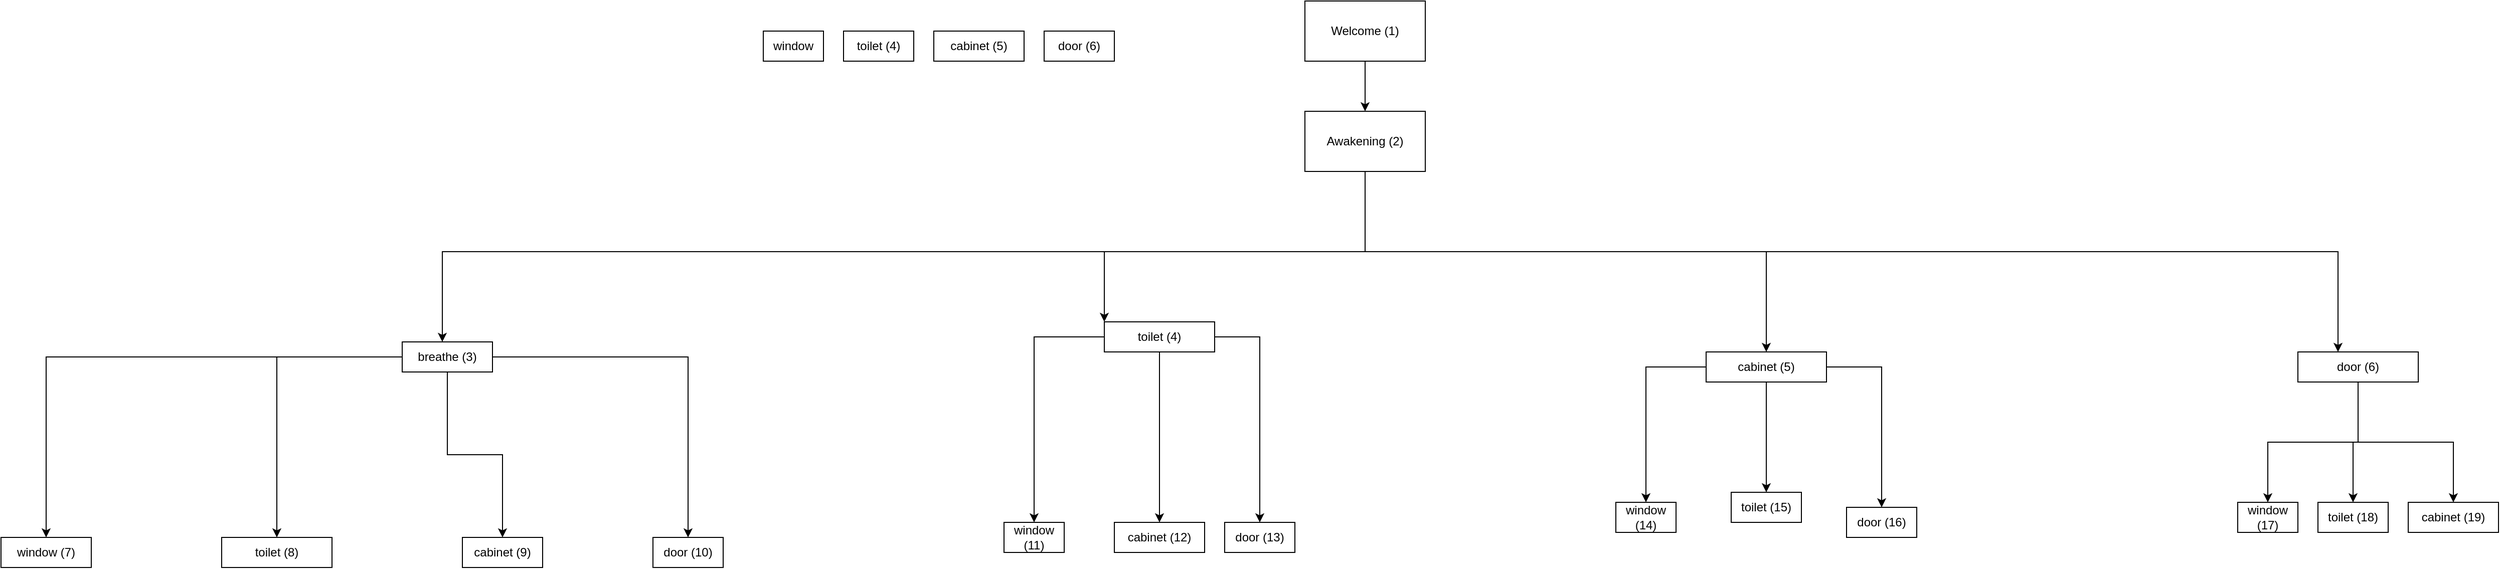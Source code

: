 <mxfile version="20.8.5" type="github">
  <diagram id="0DH3T3HT9MEGjzves2Dj" name="Page-1">
    <mxGraphModel dx="3221" dy="598" grid="1" gridSize="10" guides="1" tooltips="1" connect="1" arrows="1" fold="1" page="1" pageScale="1" pageWidth="827" pageHeight="1169" math="0" shadow="0">
      <root>
        <mxCell id="0" />
        <mxCell id="1" parent="0" />
        <mxCell id="7w73uh7pz82JfWq3_6is-2" style="edgeStyle=orthogonalEdgeStyle;rounded=0;orthogonalLoop=1;jettySize=auto;html=1;" parent="1" source="7w73uh7pz82JfWq3_6is-1" target="7w73uh7pz82JfWq3_6is-3" edge="1">
          <mxGeometry relative="1" as="geometry">
            <mxPoint x="400" y="150" as="targetPoint" />
          </mxGeometry>
        </mxCell>
        <mxCell id="7w73uh7pz82JfWq3_6is-1" value="Welcome (1)" style="rounded=0;whiteSpace=wrap;html=1;" parent="1" vertex="1">
          <mxGeometry x="340" y="20" width="120" height="60" as="geometry" />
        </mxCell>
        <mxCell id="7w73uh7pz82JfWq3_6is-11" value="" style="edgeStyle=orthogonalEdgeStyle;rounded=0;orthogonalLoop=1;jettySize=auto;html=1;" parent="1" source="7w73uh7pz82JfWq3_6is-3" target="7w73uh7pz82JfWq3_6is-10" edge="1">
          <mxGeometry relative="1" as="geometry">
            <Array as="points">
              <mxPoint x="400" y="270" />
              <mxPoint x="-520" y="270" />
            </Array>
          </mxGeometry>
        </mxCell>
        <mxCell id="7w73uh7pz82JfWq3_6is-13" value="" style="edgeStyle=orthogonalEdgeStyle;rounded=0;orthogonalLoop=1;jettySize=auto;html=1;" parent="1" source="7w73uh7pz82JfWq3_6is-3" target="7w73uh7pz82JfWq3_6is-12" edge="1">
          <mxGeometry relative="1" as="geometry">
            <Array as="points">
              <mxPoint x="400" y="270" />
              <mxPoint x="140" y="270" />
            </Array>
          </mxGeometry>
        </mxCell>
        <mxCell id="7w73uh7pz82JfWq3_6is-16" style="edgeStyle=orthogonalEdgeStyle;rounded=0;orthogonalLoop=1;jettySize=auto;html=1;" parent="1" source="7w73uh7pz82JfWq3_6is-3" target="7w73uh7pz82JfWq3_6is-15" edge="1">
          <mxGeometry relative="1" as="geometry">
            <mxPoint x="500" y="220" as="sourcePoint" />
            <Array as="points">
              <mxPoint x="400" y="270" />
              <mxPoint x="800" y="270" />
            </Array>
          </mxGeometry>
        </mxCell>
        <mxCell id="7w73uh7pz82JfWq3_6is-18" style="edgeStyle=orthogonalEdgeStyle;rounded=0;orthogonalLoop=1;jettySize=auto;html=1;" parent="1" source="7w73uh7pz82JfWq3_6is-3" target="7w73uh7pz82JfWq3_6is-17" edge="1">
          <mxGeometry relative="1" as="geometry">
            <mxPoint x="700" y="240" as="targetPoint" />
            <Array as="points">
              <mxPoint x="400" y="270" />
              <mxPoint x="1370" y="270" />
            </Array>
          </mxGeometry>
        </mxCell>
        <mxCell id="7w73uh7pz82JfWq3_6is-3" value="Awakening (2)" style="rounded=0;whiteSpace=wrap;html=1;" parent="1" vertex="1">
          <mxGeometry x="340" y="130" width="120" height="60" as="geometry" />
        </mxCell>
        <mxCell id="7iLDofzupHCWeBJ56FgA-15" style="edgeStyle=orthogonalEdgeStyle;rounded=0;orthogonalLoop=1;jettySize=auto;html=1;" edge="1" parent="1" source="7w73uh7pz82JfWq3_6is-10" target="7iLDofzupHCWeBJ56FgA-1">
          <mxGeometry relative="1" as="geometry" />
        </mxCell>
        <mxCell id="7iLDofzupHCWeBJ56FgA-16" style="edgeStyle=orthogonalEdgeStyle;rounded=0;orthogonalLoop=1;jettySize=auto;html=1;" edge="1" parent="1" source="7w73uh7pz82JfWq3_6is-10" target="7iLDofzupHCWeBJ56FgA-2">
          <mxGeometry relative="1" as="geometry" />
        </mxCell>
        <mxCell id="7iLDofzupHCWeBJ56FgA-17" style="edgeStyle=orthogonalEdgeStyle;rounded=0;orthogonalLoop=1;jettySize=auto;html=1;" edge="1" parent="1" source="7w73uh7pz82JfWq3_6is-10" target="7iLDofzupHCWeBJ56FgA-3">
          <mxGeometry relative="1" as="geometry" />
        </mxCell>
        <mxCell id="7iLDofzupHCWeBJ56FgA-18" style="edgeStyle=orthogonalEdgeStyle;rounded=0;orthogonalLoop=1;jettySize=auto;html=1;" edge="1" parent="1" source="7w73uh7pz82JfWq3_6is-10" target="7iLDofzupHCWeBJ56FgA-4">
          <mxGeometry relative="1" as="geometry" />
        </mxCell>
        <mxCell id="7w73uh7pz82JfWq3_6is-10" value="breathe (3)" style="rounded=0;whiteSpace=wrap;html=1;" parent="1" vertex="1">
          <mxGeometry x="-560" y="360" width="90" height="30" as="geometry" />
        </mxCell>
        <mxCell id="7iLDofzupHCWeBJ56FgA-41" style="edgeStyle=orthogonalEdgeStyle;rounded=0;orthogonalLoop=1;jettySize=auto;html=1;" edge="1" parent="1" source="7w73uh7pz82JfWq3_6is-12" target="7iLDofzupHCWeBJ56FgA-28">
          <mxGeometry relative="1" as="geometry" />
        </mxCell>
        <mxCell id="7iLDofzupHCWeBJ56FgA-42" style="edgeStyle=orthogonalEdgeStyle;rounded=0;orthogonalLoop=1;jettySize=auto;html=1;" edge="1" parent="1" source="7w73uh7pz82JfWq3_6is-12" target="7iLDofzupHCWeBJ56FgA-30">
          <mxGeometry relative="1" as="geometry" />
        </mxCell>
        <mxCell id="7iLDofzupHCWeBJ56FgA-43" style="edgeStyle=orthogonalEdgeStyle;rounded=0;orthogonalLoop=1;jettySize=auto;html=1;" edge="1" parent="1" source="7w73uh7pz82JfWq3_6is-12" target="7iLDofzupHCWeBJ56FgA-31">
          <mxGeometry relative="1" as="geometry" />
        </mxCell>
        <mxCell id="7w73uh7pz82JfWq3_6is-12" value="toilet (4)" style="rounded=0;whiteSpace=wrap;html=1;" parent="1" vertex="1">
          <mxGeometry x="140" y="340" width="110" height="30" as="geometry" />
        </mxCell>
        <mxCell id="7iLDofzupHCWeBJ56FgA-44" style="edgeStyle=orthogonalEdgeStyle;rounded=0;orthogonalLoop=1;jettySize=auto;html=1;" edge="1" parent="1" source="7w73uh7pz82JfWq3_6is-15" target="7iLDofzupHCWeBJ56FgA-33">
          <mxGeometry relative="1" as="geometry" />
        </mxCell>
        <mxCell id="7iLDofzupHCWeBJ56FgA-45" style="edgeStyle=orthogonalEdgeStyle;rounded=0;orthogonalLoop=1;jettySize=auto;html=1;" edge="1" parent="1" source="7w73uh7pz82JfWq3_6is-15" target="7iLDofzupHCWeBJ56FgA-32">
          <mxGeometry relative="1" as="geometry" />
        </mxCell>
        <mxCell id="7iLDofzupHCWeBJ56FgA-46" style="edgeStyle=orthogonalEdgeStyle;rounded=0;orthogonalLoop=1;jettySize=auto;html=1;" edge="1" parent="1" source="7w73uh7pz82JfWq3_6is-15" target="7iLDofzupHCWeBJ56FgA-35">
          <mxGeometry relative="1" as="geometry" />
        </mxCell>
        <mxCell id="7w73uh7pz82JfWq3_6is-15" value="cabinet (5)" style="rounded=0;whiteSpace=wrap;html=1;" parent="1" vertex="1">
          <mxGeometry x="740" y="370" width="120" height="30" as="geometry" />
        </mxCell>
        <mxCell id="7iLDofzupHCWeBJ56FgA-47" style="edgeStyle=orthogonalEdgeStyle;rounded=0;orthogonalLoop=1;jettySize=auto;html=1;" edge="1" parent="1" source="7w73uh7pz82JfWq3_6is-17" target="7iLDofzupHCWeBJ56FgA-37">
          <mxGeometry relative="1" as="geometry" />
        </mxCell>
        <mxCell id="7iLDofzupHCWeBJ56FgA-48" style="edgeStyle=orthogonalEdgeStyle;rounded=0;orthogonalLoop=1;jettySize=auto;html=1;" edge="1" parent="1" source="7w73uh7pz82JfWq3_6is-17" target="7iLDofzupHCWeBJ56FgA-36">
          <mxGeometry relative="1" as="geometry" />
        </mxCell>
        <mxCell id="7iLDofzupHCWeBJ56FgA-49" style="edgeStyle=orthogonalEdgeStyle;rounded=0;orthogonalLoop=1;jettySize=auto;html=1;" edge="1" parent="1" source="7w73uh7pz82JfWq3_6is-17" target="7iLDofzupHCWeBJ56FgA-38">
          <mxGeometry relative="1" as="geometry" />
        </mxCell>
        <mxCell id="7w73uh7pz82JfWq3_6is-17" value="door (6)" style="rounded=0;whiteSpace=wrap;html=1;" parent="1" vertex="1">
          <mxGeometry x="1330" y="370" width="120" height="30" as="geometry" />
        </mxCell>
        <mxCell id="7iLDofzupHCWeBJ56FgA-1" value="window (7)" style="rounded=0;whiteSpace=wrap;html=1;" vertex="1" parent="1">
          <mxGeometry x="-960" y="555" width="90" height="30" as="geometry" />
        </mxCell>
        <mxCell id="7iLDofzupHCWeBJ56FgA-2" value="toilet (8)" style="rounded=0;whiteSpace=wrap;html=1;" vertex="1" parent="1">
          <mxGeometry x="-740" y="555" width="110" height="30" as="geometry" />
        </mxCell>
        <mxCell id="7iLDofzupHCWeBJ56FgA-3" value="cabinet (9)" style="rounded=0;whiteSpace=wrap;html=1;" vertex="1" parent="1">
          <mxGeometry x="-500" y="555" width="80" height="30" as="geometry" />
        </mxCell>
        <mxCell id="7iLDofzupHCWeBJ56FgA-4" value="door (10)" style="rounded=0;whiteSpace=wrap;html=1;" vertex="1" parent="1">
          <mxGeometry x="-310" y="555" width="70" height="30" as="geometry" />
        </mxCell>
        <mxCell id="7iLDofzupHCWeBJ56FgA-28" value="window (11)" style="rounded=0;whiteSpace=wrap;html=1;" vertex="1" parent="1">
          <mxGeometry x="40" y="540" width="60" height="30" as="geometry" />
        </mxCell>
        <mxCell id="7iLDofzupHCWeBJ56FgA-30" value="cabinet (12)" style="rounded=0;whiteSpace=wrap;html=1;" vertex="1" parent="1">
          <mxGeometry x="150" y="540" width="90" height="30" as="geometry" />
        </mxCell>
        <mxCell id="7iLDofzupHCWeBJ56FgA-31" value="door (13)" style="rounded=0;whiteSpace=wrap;html=1;" vertex="1" parent="1">
          <mxGeometry x="260" y="540" width="70" height="30" as="geometry" />
        </mxCell>
        <mxCell id="7iLDofzupHCWeBJ56FgA-32" value="window (14)" style="rounded=0;whiteSpace=wrap;html=1;" vertex="1" parent="1">
          <mxGeometry x="650" y="520" width="60" height="30" as="geometry" />
        </mxCell>
        <mxCell id="7iLDofzupHCWeBJ56FgA-33" value="toilet (15)" style="rounded=0;whiteSpace=wrap;html=1;" vertex="1" parent="1">
          <mxGeometry x="765" y="510" width="70" height="30" as="geometry" />
        </mxCell>
        <mxCell id="7iLDofzupHCWeBJ56FgA-35" value="door (16)" style="rounded=0;whiteSpace=wrap;html=1;" vertex="1" parent="1">
          <mxGeometry x="880" y="525" width="70" height="30" as="geometry" />
        </mxCell>
        <mxCell id="7iLDofzupHCWeBJ56FgA-36" value="window (17)" style="rounded=0;whiteSpace=wrap;html=1;" vertex="1" parent="1">
          <mxGeometry x="1270" y="520" width="60" height="30" as="geometry" />
        </mxCell>
        <mxCell id="7iLDofzupHCWeBJ56FgA-37" value="toilet (18)" style="rounded=0;whiteSpace=wrap;html=1;" vertex="1" parent="1">
          <mxGeometry x="1350" y="520" width="70" height="30" as="geometry" />
        </mxCell>
        <mxCell id="7iLDofzupHCWeBJ56FgA-38" value="cabinet (19)" style="rounded=0;whiteSpace=wrap;html=1;" vertex="1" parent="1">
          <mxGeometry x="1440" y="520" width="90" height="30" as="geometry" />
        </mxCell>
        <mxCell id="7iLDofzupHCWeBJ56FgA-50" value="window" style="rounded=0;whiteSpace=wrap;html=1;" vertex="1" parent="1">
          <mxGeometry x="-200" y="50" width="60" height="30" as="geometry" />
        </mxCell>
        <mxCell id="7iLDofzupHCWeBJ56FgA-51" value="toilet (4)" style="rounded=0;whiteSpace=wrap;html=1;" vertex="1" parent="1">
          <mxGeometry x="-120" y="50" width="70" height="30" as="geometry" />
        </mxCell>
        <mxCell id="7iLDofzupHCWeBJ56FgA-52" value="cabinet (5)" style="rounded=0;whiteSpace=wrap;html=1;" vertex="1" parent="1">
          <mxGeometry x="-30" y="50" width="90" height="30" as="geometry" />
        </mxCell>
        <mxCell id="7iLDofzupHCWeBJ56FgA-53" value="door (6)" style="rounded=0;whiteSpace=wrap;html=1;" vertex="1" parent="1">
          <mxGeometry x="80" y="50" width="70" height="30" as="geometry" />
        </mxCell>
      </root>
    </mxGraphModel>
  </diagram>
</mxfile>
